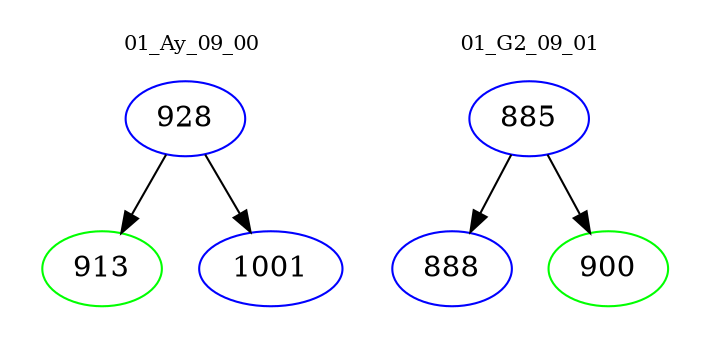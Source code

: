 digraph{
subgraph cluster_0 {
color = white
label = "01_Ay_09_00";
fontsize=10;
T0_928 [label="928", color="blue"]
T0_928 -> T0_913 [color="black"]
T0_913 [label="913", color="green"]
T0_928 -> T0_1001 [color="black"]
T0_1001 [label="1001", color="blue"]
}
subgraph cluster_1 {
color = white
label = "01_G2_09_01";
fontsize=10;
T1_885 [label="885", color="blue"]
T1_885 -> T1_888 [color="black"]
T1_888 [label="888", color="blue"]
T1_885 -> T1_900 [color="black"]
T1_900 [label="900", color="green"]
}
}
